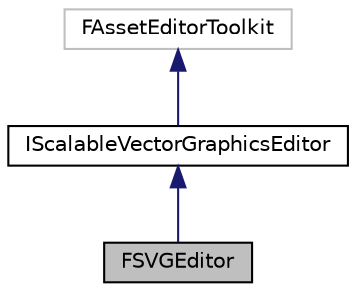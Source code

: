 digraph "FSVGEditor"
{
 // LATEX_PDF_SIZE
  edge [fontname="Helvetica",fontsize="10",labelfontname="Helvetica",labelfontsize="10"];
  node [fontname="Helvetica",fontsize="10",shape=record];
  Node1 [label="FSVGEditor",height=0.2,width=0.4,color="black", fillcolor="grey75", style="filled", fontcolor="black",tooltip=" "];
  Node2 -> Node1 [dir="back",color="midnightblue",fontsize="10",style="solid",fontname="Helvetica"];
  Node2 [label="IScalableVectorGraphicsEditor",height=0.2,width=0.4,color="black", fillcolor="white", style="filled",URL="$classIScalableVectorGraphicsEditor.html",tooltip=" "];
  Node3 -> Node2 [dir="back",color="midnightblue",fontsize="10",style="solid",fontname="Helvetica"];
  Node3 [label="FAssetEditorToolkit",height=0.2,width=0.4,color="grey75", fillcolor="white", style="filled",tooltip=" "];
}
